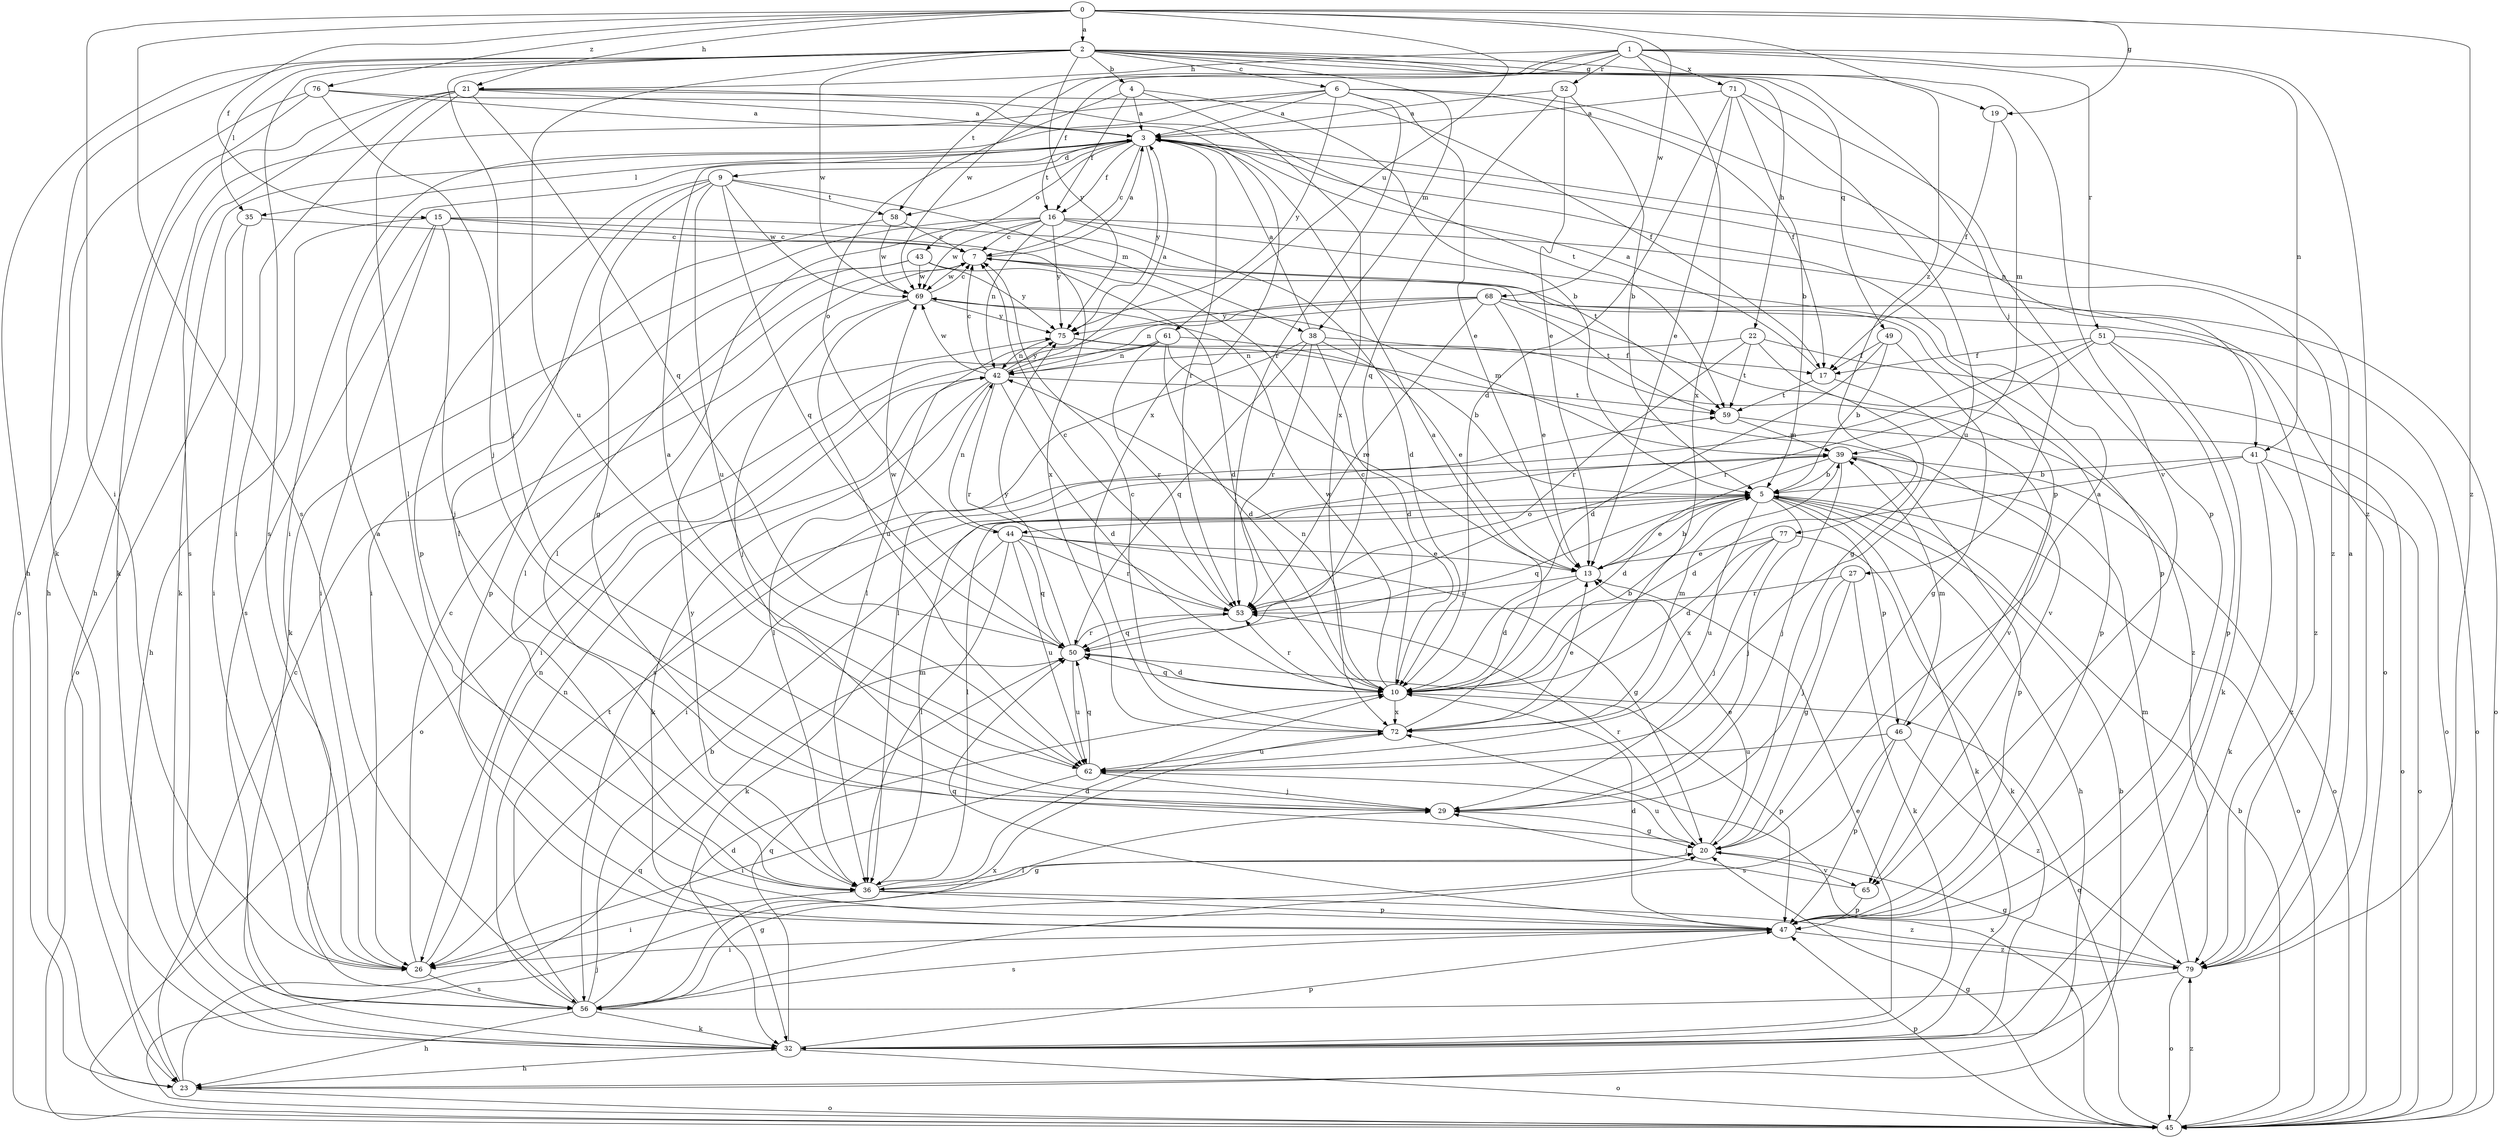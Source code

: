 strict digraph  {
0;
1;
2;
3;
4;
5;
6;
7;
9;
10;
13;
15;
16;
17;
19;
20;
21;
22;
23;
26;
27;
29;
32;
35;
36;
38;
39;
41;
42;
43;
44;
45;
46;
47;
49;
50;
51;
52;
53;
56;
58;
59;
61;
62;
65;
68;
69;
71;
72;
75;
76;
77;
79;
0 -> 2  [label=a];
0 -> 15  [label=f];
0 -> 19  [label=g];
0 -> 21  [label=h];
0 -> 26  [label=i];
0 -> 56  [label=s];
0 -> 61  [label=u];
0 -> 68  [label=w];
0 -> 76  [label=z];
0 -> 77  [label=z];
0 -> 79  [label=z];
1 -> 16  [label=f];
1 -> 21  [label=h];
1 -> 41  [label=n];
1 -> 51  [label=r];
1 -> 52  [label=r];
1 -> 58  [label=t];
1 -> 69  [label=w];
1 -> 71  [label=x];
1 -> 72  [label=x];
1 -> 79  [label=z];
2 -> 4  [label=b];
2 -> 6  [label=c];
2 -> 19  [label=g];
2 -> 22  [label=h];
2 -> 23  [label=h];
2 -> 27  [label=j];
2 -> 29  [label=j];
2 -> 32  [label=k];
2 -> 35  [label=l];
2 -> 38  [label=m];
2 -> 49  [label=q];
2 -> 56  [label=s];
2 -> 62  [label=u];
2 -> 65  [label=v];
2 -> 69  [label=w];
2 -> 75  [label=y];
3 -> 7  [label=c];
3 -> 9  [label=d];
3 -> 16  [label=f];
3 -> 32  [label=k];
3 -> 35  [label=l];
3 -> 43  [label=o];
3 -> 53  [label=r];
3 -> 58  [label=t];
3 -> 75  [label=y];
3 -> 79  [label=z];
4 -> 3  [label=a];
4 -> 5  [label=b];
4 -> 16  [label=f];
4 -> 44  [label=o];
4 -> 72  [label=x];
5 -> 13  [label=e];
5 -> 23  [label=h];
5 -> 29  [label=j];
5 -> 32  [label=k];
5 -> 36  [label=l];
5 -> 44  [label=o];
5 -> 45  [label=o];
5 -> 46  [label=p];
5 -> 50  [label=q];
5 -> 62  [label=u];
6 -> 3  [label=a];
6 -> 13  [label=e];
6 -> 17  [label=f];
6 -> 23  [label=h];
6 -> 26  [label=i];
6 -> 41  [label=n];
6 -> 53  [label=r];
6 -> 75  [label=y];
7 -> 3  [label=a];
7 -> 20  [label=g];
7 -> 46  [label=p];
7 -> 69  [label=w];
9 -> 20  [label=g];
9 -> 36  [label=l];
9 -> 38  [label=m];
9 -> 47  [label=p];
9 -> 50  [label=q];
9 -> 58  [label=t];
9 -> 62  [label=u];
9 -> 69  [label=w];
10 -> 5  [label=b];
10 -> 7  [label=c];
10 -> 42  [label=n];
10 -> 47  [label=p];
10 -> 50  [label=q];
10 -> 53  [label=r];
10 -> 69  [label=w];
10 -> 72  [label=x];
13 -> 5  [label=b];
13 -> 10  [label=d];
13 -> 53  [label=r];
15 -> 7  [label=c];
15 -> 23  [label=h];
15 -> 26  [label=i];
15 -> 29  [label=j];
15 -> 56  [label=s];
15 -> 59  [label=t];
15 -> 72  [label=x];
16 -> 7  [label=c];
16 -> 10  [label=d];
16 -> 32  [label=k];
16 -> 36  [label=l];
16 -> 42  [label=n];
16 -> 45  [label=o];
16 -> 47  [label=p];
16 -> 69  [label=w];
16 -> 75  [label=y];
17 -> 3  [label=a];
17 -> 59  [label=t];
17 -> 65  [label=v];
19 -> 17  [label=f];
19 -> 39  [label=m];
20 -> 3  [label=a];
20 -> 13  [label=e];
20 -> 36  [label=l];
20 -> 53  [label=r];
20 -> 62  [label=u];
20 -> 65  [label=v];
21 -> 3  [label=a];
21 -> 17  [label=f];
21 -> 26  [label=i];
21 -> 32  [label=k];
21 -> 36  [label=l];
21 -> 50  [label=q];
21 -> 56  [label=s];
21 -> 59  [label=t];
22 -> 42  [label=n];
22 -> 45  [label=o];
22 -> 47  [label=p];
22 -> 53  [label=r];
22 -> 59  [label=t];
23 -> 5  [label=b];
23 -> 7  [label=c];
23 -> 45  [label=o];
23 -> 50  [label=q];
26 -> 7  [label=c];
26 -> 42  [label=n];
26 -> 56  [label=s];
27 -> 20  [label=g];
27 -> 29  [label=j];
27 -> 32  [label=k];
27 -> 53  [label=r];
29 -> 20  [label=g];
32 -> 13  [label=e];
32 -> 23  [label=h];
32 -> 45  [label=o];
32 -> 47  [label=p];
32 -> 50  [label=q];
35 -> 7  [label=c];
35 -> 26  [label=i];
35 -> 45  [label=o];
36 -> 10  [label=d];
36 -> 20  [label=g];
36 -> 26  [label=i];
36 -> 39  [label=m];
36 -> 47  [label=p];
36 -> 75  [label=y];
36 -> 79  [label=z];
38 -> 3  [label=a];
38 -> 10  [label=d];
38 -> 13  [label=e];
38 -> 17  [label=f];
38 -> 36  [label=l];
38 -> 50  [label=q];
38 -> 53  [label=r];
39 -> 5  [label=b];
39 -> 10  [label=d];
39 -> 26  [label=i];
39 -> 29  [label=j];
39 -> 45  [label=o];
39 -> 47  [label=p];
41 -> 5  [label=b];
41 -> 10  [label=d];
41 -> 32  [label=k];
41 -> 45  [label=o];
41 -> 79  [label=z];
42 -> 3  [label=a];
42 -> 7  [label=c];
42 -> 10  [label=d];
42 -> 32  [label=k];
42 -> 36  [label=l];
42 -> 53  [label=r];
42 -> 59  [label=t];
42 -> 69  [label=w];
42 -> 75  [label=y];
43 -> 10  [label=d];
43 -> 36  [label=l];
43 -> 47  [label=p];
43 -> 69  [label=w];
43 -> 75  [label=y];
44 -> 13  [label=e];
44 -> 20  [label=g];
44 -> 32  [label=k];
44 -> 36  [label=l];
44 -> 42  [label=n];
44 -> 50  [label=q];
44 -> 53  [label=r];
44 -> 62  [label=u];
45 -> 5  [label=b];
45 -> 20  [label=g];
45 -> 29  [label=j];
45 -> 47  [label=p];
45 -> 50  [label=q];
45 -> 72  [label=x];
45 -> 79  [label=z];
46 -> 39  [label=m];
46 -> 47  [label=p];
46 -> 56  [label=s];
46 -> 62  [label=u];
46 -> 79  [label=z];
47 -> 3  [label=a];
47 -> 10  [label=d];
47 -> 26  [label=i];
47 -> 50  [label=q];
47 -> 56  [label=s];
47 -> 79  [label=z];
49 -> 5  [label=b];
49 -> 10  [label=d];
49 -> 17  [label=f];
49 -> 20  [label=g];
50 -> 10  [label=d];
50 -> 53  [label=r];
50 -> 62  [label=u];
50 -> 69  [label=w];
50 -> 75  [label=y];
51 -> 17  [label=f];
51 -> 32  [label=k];
51 -> 45  [label=o];
51 -> 47  [label=p];
51 -> 53  [label=r];
51 -> 56  [label=s];
52 -> 3  [label=a];
52 -> 5  [label=b];
52 -> 13  [label=e];
52 -> 50  [label=q];
53 -> 7  [label=c];
53 -> 50  [label=q];
56 -> 5  [label=b];
56 -> 10  [label=d];
56 -> 20  [label=g];
56 -> 23  [label=h];
56 -> 32  [label=k];
56 -> 42  [label=n];
56 -> 59  [label=t];
56 -> 72  [label=x];
58 -> 7  [label=c];
58 -> 26  [label=i];
58 -> 69  [label=w];
59 -> 39  [label=m];
59 -> 45  [label=o];
61 -> 5  [label=b];
61 -> 10  [label=d];
61 -> 13  [label=e];
61 -> 26  [label=i];
61 -> 42  [label=n];
61 -> 45  [label=o];
61 -> 53  [label=r];
62 -> 3  [label=a];
62 -> 26  [label=i];
62 -> 29  [label=j];
62 -> 50  [label=q];
65 -> 29  [label=j];
65 -> 47  [label=p];
68 -> 13  [label=e];
68 -> 36  [label=l];
68 -> 42  [label=n];
68 -> 45  [label=o];
68 -> 53  [label=r];
68 -> 59  [label=t];
68 -> 75  [label=y];
68 -> 79  [label=z];
69 -> 7  [label=c];
69 -> 29  [label=j];
69 -> 39  [label=m];
69 -> 62  [label=u];
69 -> 75  [label=y];
71 -> 3  [label=a];
71 -> 5  [label=b];
71 -> 10  [label=d];
71 -> 13  [label=e];
71 -> 47  [label=p];
71 -> 62  [label=u];
72 -> 3  [label=a];
72 -> 7  [label=c];
72 -> 13  [label=e];
72 -> 39  [label=m];
72 -> 62  [label=u];
75 -> 42  [label=n];
75 -> 65  [label=v];
75 -> 79  [label=z];
76 -> 3  [label=a];
76 -> 23  [label=h];
76 -> 29  [label=j];
76 -> 45  [label=o];
76 -> 72  [label=x];
77 -> 10  [label=d];
77 -> 13  [label=e];
77 -> 29  [label=j];
77 -> 32  [label=k];
77 -> 72  [label=x];
79 -> 3  [label=a];
79 -> 20  [label=g];
79 -> 39  [label=m];
79 -> 45  [label=o];
79 -> 56  [label=s];
}
